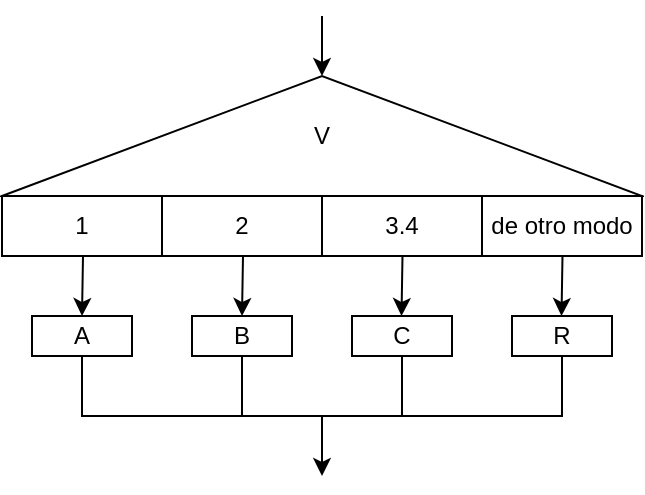 <mxfile version="20.3.3" type="github">
  <diagram id="dV5AvFHwJiYVH1rTCUHf" name="Página-1">
    <mxGraphModel dx="296" dy="232" grid="1" gridSize="10" guides="1" tooltips="1" connect="1" arrows="1" fold="1" page="1" pageScale="1" pageWidth="827" pageHeight="1169" math="0" shadow="0">
      <root>
        <mxCell id="0" />
        <mxCell id="1" parent="0" />
        <mxCell id="anzrbEpyw_3kxmckHt4E-88" value="" style="endArrow=classic;html=1;rounded=0;entryX=1;entryY=0.5;entryDx=0;entryDy=0;" edge="1" parent="1" target="anzrbEpyw_3kxmckHt4E-89">
          <mxGeometry width="50" height="50" relative="1" as="geometry">
            <mxPoint x="200" y="90" as="sourcePoint" />
            <mxPoint x="199" y="120" as="targetPoint" />
          </mxGeometry>
        </mxCell>
        <mxCell id="anzrbEpyw_3kxmckHt4E-89" value="V" style="triangle;whiteSpace=wrap;html=1;direction=north;" vertex="1" parent="1">
          <mxGeometry x="40" y="120" width="320" height="60" as="geometry" />
        </mxCell>
        <mxCell id="anzrbEpyw_3kxmckHt4E-91" value="1" style="rounded=0;whiteSpace=wrap;html=1;" vertex="1" parent="1">
          <mxGeometry x="40" y="180" width="80" height="30" as="geometry" />
        </mxCell>
        <mxCell id="anzrbEpyw_3kxmckHt4E-93" value="2" style="rounded=0;whiteSpace=wrap;html=1;" vertex="1" parent="1">
          <mxGeometry x="120" y="180" width="80" height="30" as="geometry" />
        </mxCell>
        <mxCell id="anzrbEpyw_3kxmckHt4E-94" value="3.4" style="rounded=0;whiteSpace=wrap;html=1;" vertex="1" parent="1">
          <mxGeometry x="200" y="180" width="80" height="30" as="geometry" />
        </mxCell>
        <mxCell id="anzrbEpyw_3kxmckHt4E-95" value="de otro modo" style="rounded=0;whiteSpace=wrap;html=1;" vertex="1" parent="1">
          <mxGeometry x="280" y="180" width="80" height="30" as="geometry" />
        </mxCell>
        <mxCell id="anzrbEpyw_3kxmckHt4E-98" value="" style="endArrow=classic;html=1;rounded=0;" edge="1" parent="1">
          <mxGeometry width="50" height="50" relative="1" as="geometry">
            <mxPoint x="80.5" y="210" as="sourcePoint" />
            <mxPoint x="80" y="240" as="targetPoint" />
          </mxGeometry>
        </mxCell>
        <mxCell id="anzrbEpyw_3kxmckHt4E-99" value="" style="endArrow=classic;html=1;rounded=0;" edge="1" parent="1">
          <mxGeometry width="50" height="50" relative="1" as="geometry">
            <mxPoint x="160.5" y="210" as="sourcePoint" />
            <mxPoint x="160" y="240" as="targetPoint" />
          </mxGeometry>
        </mxCell>
        <mxCell id="anzrbEpyw_3kxmckHt4E-100" value="" style="endArrow=classic;html=1;rounded=0;" edge="1" parent="1">
          <mxGeometry width="50" height="50" relative="1" as="geometry">
            <mxPoint x="240.25" y="210" as="sourcePoint" />
            <mxPoint x="239.75" y="240" as="targetPoint" />
          </mxGeometry>
        </mxCell>
        <mxCell id="anzrbEpyw_3kxmckHt4E-101" value="" style="endArrow=classic;html=1;rounded=0;" edge="1" parent="1">
          <mxGeometry width="50" height="50" relative="1" as="geometry">
            <mxPoint x="320.25" y="210" as="sourcePoint" />
            <mxPoint x="319.75" y="240" as="targetPoint" />
          </mxGeometry>
        </mxCell>
        <mxCell id="anzrbEpyw_3kxmckHt4E-102" value="A" style="rounded=0;whiteSpace=wrap;html=1;" vertex="1" parent="1">
          <mxGeometry x="55" y="240" width="50" height="20" as="geometry" />
        </mxCell>
        <mxCell id="anzrbEpyw_3kxmckHt4E-103" value="B" style="rounded=0;whiteSpace=wrap;html=1;" vertex="1" parent="1">
          <mxGeometry x="135" y="240" width="50" height="20" as="geometry" />
        </mxCell>
        <mxCell id="anzrbEpyw_3kxmckHt4E-104" value="C" style="rounded=0;whiteSpace=wrap;html=1;" vertex="1" parent="1">
          <mxGeometry x="215" y="240" width="50" height="20" as="geometry" />
        </mxCell>
        <mxCell id="anzrbEpyw_3kxmckHt4E-105" value="R" style="rounded=0;whiteSpace=wrap;html=1;" vertex="1" parent="1">
          <mxGeometry x="295" y="240" width="50" height="20" as="geometry" />
        </mxCell>
        <mxCell id="anzrbEpyw_3kxmckHt4E-108" value="" style="shape=partialRectangle;whiteSpace=wrap;html=1;bottom=1;right=1;left=1;top=0;fillColor=none;routingCenterX=-0.5;" vertex="1" parent="1">
          <mxGeometry x="80" y="260" width="240" height="30" as="geometry" />
        </mxCell>
        <mxCell id="anzrbEpyw_3kxmckHt4E-109" value="" style="shape=partialRectangle;whiteSpace=wrap;html=1;bottom=1;right=1;left=1;top=0;fillColor=none;routingCenterX=-0.5;" vertex="1" parent="1">
          <mxGeometry x="160" y="260" width="80" height="30" as="geometry" />
        </mxCell>
        <mxCell id="anzrbEpyw_3kxmckHt4E-110" value="" style="endArrow=classic;html=1;rounded=0;exitX=0.5;exitY=1;exitDx=0;exitDy=0;" edge="1" parent="1" source="anzrbEpyw_3kxmckHt4E-109">
          <mxGeometry width="50" height="50" relative="1" as="geometry">
            <mxPoint x="160" y="360" as="sourcePoint" />
            <mxPoint x="200" y="320" as="targetPoint" />
          </mxGeometry>
        </mxCell>
      </root>
    </mxGraphModel>
  </diagram>
</mxfile>
